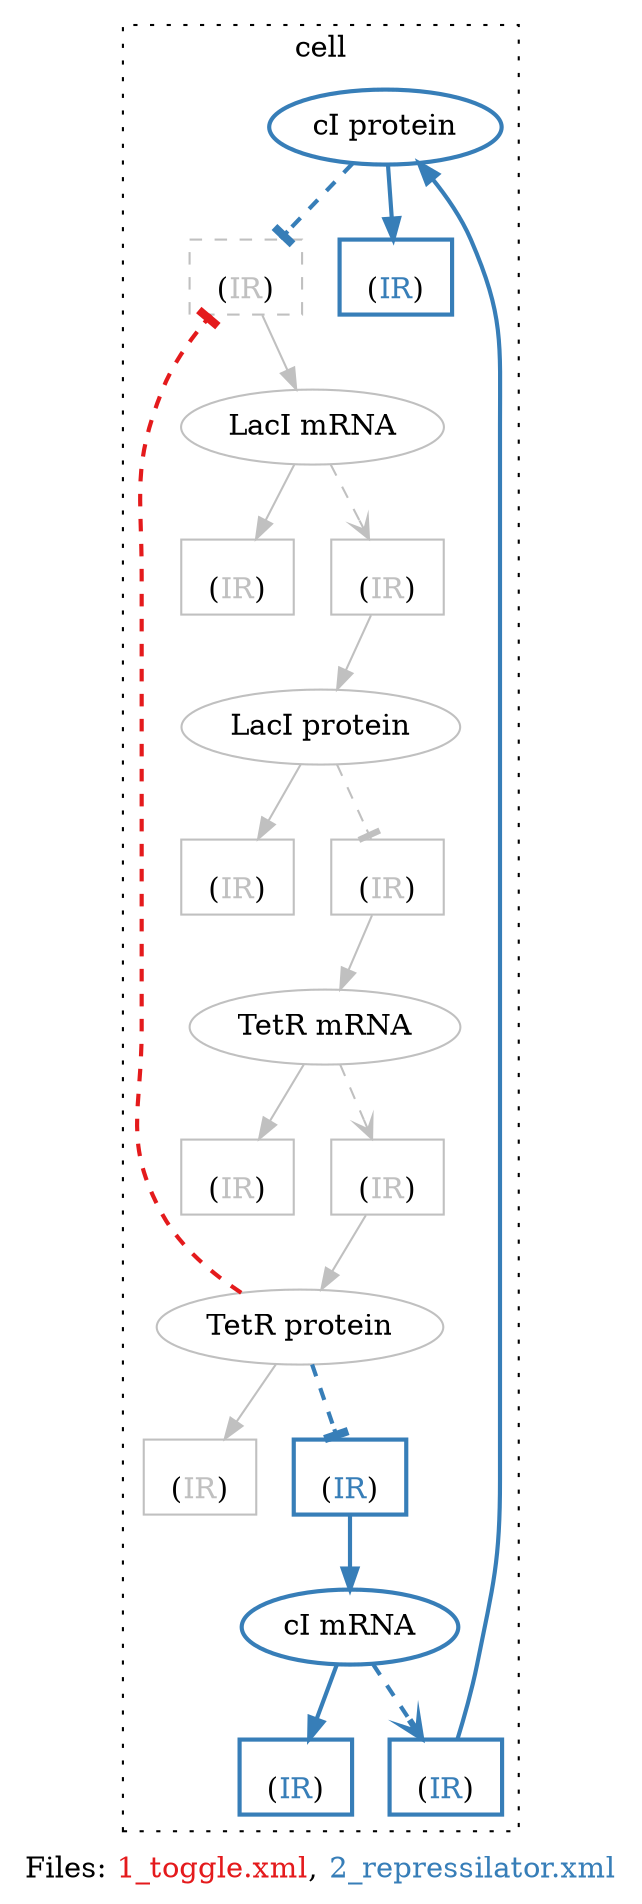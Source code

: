 


digraph comparison {
rankdir = TB;


subgraph cluster_cell {
graph[style=dotted];
label="cell";
"PZ" [color="#377eb8",label="cI protein"   , style="bold,"];
"PX" [color="grey",label="LacI protein"   , style=""];
"PY" [color="grey",label="TetR protein"   , style=""];
"Y" [color="grey",label="TetR mRNA"   , style=""];
"X" [color="grey",label="LacI mRNA"   , style=""];
"Z" [color="#377eb8",label="cI mRNA"   , style="bold,"];
Reaction2 [shape="rectangle", color="grey",  label=<<br/>(<font color='grey'>IR</font>)> , style=""];
Y -> Reaction2 [color="grey", style=""];
Reaction3 [shape="rectangle", color="#377eb8",  label=<<br/>(<font color='#377eb8'>IR</font>)> , style="bold,"];
Z -> Reaction3 [color="#377eb8", style="bold,"];
Reaction1 [shape="rectangle", color="grey",  label=<<br/>(<font color='grey'>IR</font>)> , style=""];
X -> Reaction1 [color="grey", style=""];
Reaction10 [shape="rectangle", color="grey",  label=<<br/>(<font color='grey'>IR</font>)> , style="dashed"];
Reaction10 -> X [color="grey", style=""];
Reaction7 [shape="rectangle", color="grey",  label=<<br/>(<font color='grey'>IR</font>)> , style=""];
PX -> Reaction7 [color="grey", style=""];
Reaction4 [shape="rectangle", color="grey",  label=<<br/>(<font color='grey'>IR</font>)> , style=""];
Reaction4 -> PX [color="grey", style=""];
Reaction5 [shape="rectangle", color="grey",  label=<<br/>(<font color='grey'>IR</font>)> , style=""];
Reaction5 -> PY [color="grey", style=""];
Reaction8 [shape="rectangle", color="grey",  label=<<br/>(<font color='grey'>IR</font>)> , style=""];
PY -> Reaction8 [color="grey", style=""];
Reaction9 [shape="rectangle", color="#377eb8",  label=<<br/>(<font color='#377eb8'>IR</font>)> , style="bold,"];
PZ -> Reaction9 [color="#377eb8", style="bold,"];
Reaction12 [shape="rectangle", color="#377eb8",  label=<<br/>(<font color='#377eb8'>IR</font>)> , style="bold,"];
Reaction12 -> Z [color="#377eb8", style="bold,"];
Reaction6 [shape="rectangle", color="#377eb8",  label=<<br/>(<font color='#377eb8'>IR</font>)> , style="bold,"];
Reaction6 -> PZ [color="#377eb8", style="bold,"];
Reaction11 [shape="rectangle", color="grey",  label=<<br/>(<font color='grey'>IR</font>)> , style=""];
Reaction11 -> Y [color="grey", style=""];
"PY" -> "Reaction10" [color="#e41a1c", arrowhead="tee" , style="bold,dashed"];
"X" -> "Reaction4" [color="grey", arrowhead="vee" , style="dashed"];
"PX" -> "Reaction11" [color="grey", arrowhead="tee" , style="dashed"];
"Z" -> "Reaction6" [color="#377eb8", arrowhead="vee" , style="bold,dashed"];
"PZ" -> "Reaction10" [color="#377eb8", arrowhead="tee" , style="bold,dashed"];
"PY" -> "Reaction12" [color="#377eb8", arrowhead="tee" , style="bold,dashed"];
"Y" -> "Reaction5" [color="grey", arrowhead="vee" , style="dashed"];


}
label=<Files: <font color='#e41a1c'>1_toggle.xml</font>, <font color='#377eb8'>2_repressilator.xml</font>>;
}
